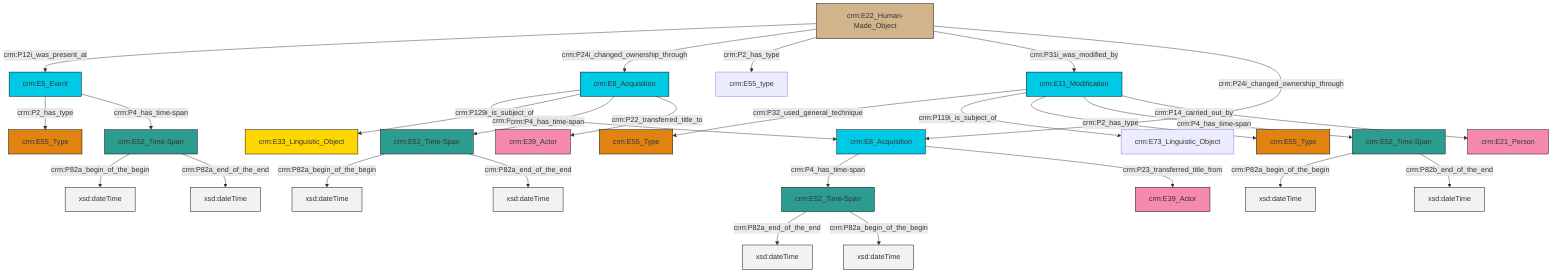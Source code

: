 graph TD
classDef Literal fill:#f2f2f2,stroke:#000000;
classDef CRM_Entity fill:#FFFFFF,stroke:#000000;
classDef Temporal_Entity fill:#00C9E6, stroke:#000000;
classDef Type fill:#E18312, stroke:#000000;
classDef Time-Span fill:#2C9C91, stroke:#000000;
classDef Appellation fill:#FFEB7F, stroke:#000000;
classDef Place fill:#008836, stroke:#000000;
classDef Persistent_Item fill:#B266B2, stroke:#000000;
classDef Conceptual_Object fill:#FFD700, stroke:#000000;
classDef Physical_Thing fill:#D2B48C, stroke:#000000;
classDef Actor fill:#f58aad, stroke:#000000;
classDef PC_Classes fill:#4ce600, stroke:#000000;
classDef Multi fill:#cccccc,stroke:#000000;

0["crm:E5_Event"]:::Temporal_Entity -->|crm:P2_has_type| 1["crm:E55_Type"]:::Type
2["crm:E52_Time-Span"]:::Time-Span -->|crm:P82a_begin_of_the_begin| 4[xsd:dateTime]:::Literal
5["crm:E52_Time-Span"]:::Time-Span -->|crm:P82a_end_of_the_end| 6[xsd:dateTime]:::Literal
9["crm:E52_Time-Span"]:::Time-Span -->|crm:P82a_begin_of_the_begin| 10[xsd:dateTime]:::Literal
2["crm:E52_Time-Span"]:::Time-Span -->|crm:P82a_end_of_the_end| 15[xsd:dateTime]:::Literal
5["crm:E52_Time-Span"]:::Time-Span -->|crm:P82a_begin_of_the_begin| 16[xsd:dateTime]:::Literal
17["crm:E11_Modification"]:::Temporal_Entity -->|crm:P32_used_general_technique| 18["crm:E55_Type"]:::Type
0["crm:E5_Event"]:::Temporal_Entity -->|crm:P4_has_time-span| 19["crm:E52_Time-Span"]:::Time-Span
11["crm:E22_Human-Made_Object"]:::Physical_Thing -->|crm:P12i_was_present_at| 0["crm:E5_Event"]:::Temporal_Entity
7["crm:E8_Acquisition"]:::Temporal_Entity -->|crm:P4_has_time-span| 5["crm:E52_Time-Span"]:::Time-Span
17["crm:E11_Modification"]:::Temporal_Entity -->|crm:P119i_is_subject_of| 27["crm:E73_Linguistic_Object"]:::Default
11["crm:E22_Human-Made_Object"]:::Physical_Thing -->|crm:P24i_changed_ownership_through| 28["crm:E8_Acquisition"]:::Temporal_Entity
11["crm:E22_Human-Made_Object"]:::Physical_Thing -->|crm:P2_has_type| 23["crm:E55_type"]:::Default
11["crm:E22_Human-Made_Object"]:::Physical_Thing -->|crm:P31i_was_modified_by| 17["crm:E11_Modification"]:::Temporal_Entity
28["crm:E8_Acquisition"]:::Temporal_Entity -->|crm:P115i_is_finished_by| 7["crm:E8_Acquisition"]:::Temporal_Entity
17["crm:E11_Modification"]:::Temporal_Entity -->|crm:P2_has_type| 13["crm:E55_Type"]:::Type
28["crm:E8_Acquisition"]:::Temporal_Entity -->|crm:P129i_is_subject_of| 35["crm:E33_Linguistic_Object"]:::Conceptual_Object
28["crm:E8_Acquisition"]:::Temporal_Entity -->|crm:P4_has_time-span| 2["crm:E52_Time-Span"]:::Time-Span
17["crm:E11_Modification"]:::Temporal_Entity -->|crm:P4_has_time-span| 9["crm:E52_Time-Span"]:::Time-Span
17["crm:E11_Modification"]:::Temporal_Entity -->|crm:P14_carried_out_by| 25["crm:E21_Person"]:::Actor
19["crm:E52_Time-Span"]:::Time-Span -->|crm:P82a_begin_of_the_begin| 36[xsd:dateTime]:::Literal
9["crm:E52_Time-Span"]:::Time-Span -->|crm:P82b_end_of_the_end| 37[xsd:dateTime]:::Literal
11["crm:E22_Human-Made_Object"]:::Physical_Thing -->|crm:P24i_changed_ownership_through| 7["crm:E8_Acquisition"]:::Temporal_Entity
19["crm:E52_Time-Span"]:::Time-Span -->|crm:P82a_end_of_the_end| 39[xsd:dateTime]:::Literal
28["crm:E8_Acquisition"]:::Temporal_Entity -->|crm:P22_transferred_title_to| 21["crm:E39_Actor"]:::Actor
7["crm:E8_Acquisition"]:::Temporal_Entity -->|crm:P23_transferred_title_from| 42["crm:E39_Actor"]:::Actor